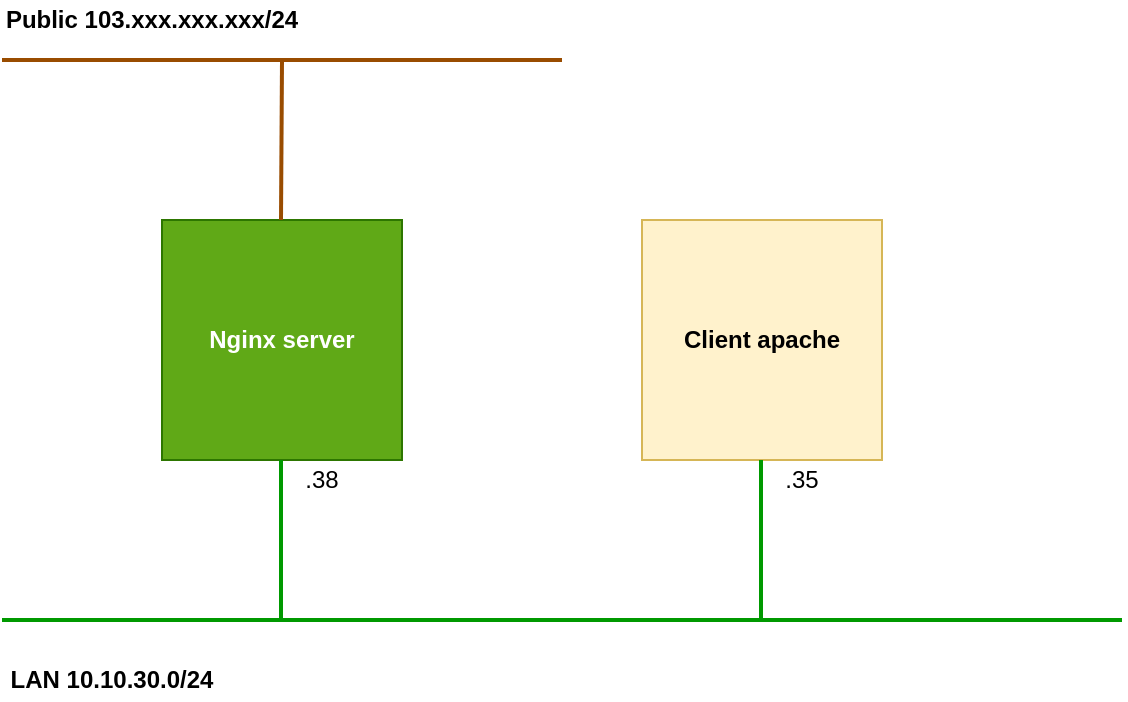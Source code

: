<mxfile version="14.6.11" type="device"><diagram id="NsrfmWSh-EtnetSe-Su0" name="Page-1"><mxGraphModel dx="1422" dy="762" grid="1" gridSize="10" guides="1" tooltips="1" connect="1" arrows="1" fold="1" page="1" pageScale="1" pageWidth="827" pageHeight="1169" math="0" shadow="0"><root><mxCell id="0"/><mxCell id="1" parent="0"/><mxCell id="z-KgL6rF4qlzIkFcf0s_-1" value="&lt;b&gt;Nginx server&lt;/b&gt;" style="rounded=0;whiteSpace=wrap;html=1;fillColor=#60a917;strokeColor=#2D7600;fontColor=#ffffff;" vertex="1" parent="1"><mxGeometry x="120" y="160" width="120" height="120" as="geometry"/></mxCell><mxCell id="z-KgL6rF4qlzIkFcf0s_-2" value="&lt;b&gt;Client apache&lt;/b&gt;" style="rounded=0;whiteSpace=wrap;html=1;fillColor=#fff2cc;strokeColor=#d6b656;" vertex="1" parent="1"><mxGeometry x="360" y="160" width="120" height="120" as="geometry"/></mxCell><mxCell id="z-KgL6rF4qlzIkFcf0s_-4" value="" style="endArrow=none;html=1;strokeWidth=2;strokeColor=#009900;" edge="1" parent="1"><mxGeometry width="50" height="50" relative="1" as="geometry"><mxPoint x="40" y="360" as="sourcePoint"/><mxPoint x="600" y="360" as="targetPoint"/></mxGeometry></mxCell><mxCell id="z-KgL6rF4qlzIkFcf0s_-5" value="" style="endArrow=none;html=1;strokeWidth=2;strokeColor=#009900;" edge="1" parent="1"><mxGeometry width="50" height="50" relative="1" as="geometry"><mxPoint x="179.5" y="360" as="sourcePoint"/><mxPoint x="179.5" y="280" as="targetPoint"/></mxGeometry></mxCell><mxCell id="z-KgL6rF4qlzIkFcf0s_-6" value="" style="endArrow=none;html=1;strokeWidth=2;strokeColor=#009900;" edge="1" parent="1"><mxGeometry width="50" height="50" relative="1" as="geometry"><mxPoint x="419.5" y="360" as="sourcePoint"/><mxPoint x="419.5" y="280" as="targetPoint"/></mxGeometry></mxCell><mxCell id="z-KgL6rF4qlzIkFcf0s_-7" value="" style="endArrow=none;html=1;strokeWidth=2;strokeColor=#994C00;" edge="1" parent="1"><mxGeometry width="50" height="50" relative="1" as="geometry"><mxPoint x="40" y="80" as="sourcePoint"/><mxPoint x="320" y="80" as="targetPoint"/></mxGeometry></mxCell><mxCell id="z-KgL6rF4qlzIkFcf0s_-8" value="" style="endArrow=none;html=1;strokeWidth=2;strokeColor=#994C00;" edge="1" parent="1"><mxGeometry width="50" height="50" relative="1" as="geometry"><mxPoint x="179.5" y="160" as="sourcePoint"/><mxPoint x="180" y="80" as="targetPoint"/></mxGeometry></mxCell><mxCell id="z-KgL6rF4qlzIkFcf0s_-9" value="&lt;b&gt;LAN 10.10.30.0/24&lt;/b&gt;" style="text;html=1;strokeColor=none;fillColor=none;align=center;verticalAlign=middle;whiteSpace=wrap;rounded=0;" vertex="1" parent="1"><mxGeometry x="40" y="380" width="110" height="20" as="geometry"/></mxCell><mxCell id="z-KgL6rF4qlzIkFcf0s_-10" value="&lt;b&gt;Public 103.xxx.xxx.xxx/24&lt;/b&gt;" style="text;html=1;strokeColor=none;fillColor=none;align=center;verticalAlign=middle;whiteSpace=wrap;rounded=0;" vertex="1" parent="1"><mxGeometry x="40" y="50" width="150" height="20" as="geometry"/></mxCell><mxCell id="z-KgL6rF4qlzIkFcf0s_-11" value=".38" style="text;html=1;strokeColor=none;fillColor=none;align=center;verticalAlign=middle;whiteSpace=wrap;rounded=0;" vertex="1" parent="1"><mxGeometry x="180" y="280" width="40" height="20" as="geometry"/></mxCell><mxCell id="z-KgL6rF4qlzIkFcf0s_-12" value=".35" style="text;html=1;strokeColor=none;fillColor=none;align=center;verticalAlign=middle;whiteSpace=wrap;rounded=0;" vertex="1" parent="1"><mxGeometry x="420" y="280" width="40" height="20" as="geometry"/></mxCell></root></mxGraphModel></diagram></mxfile>